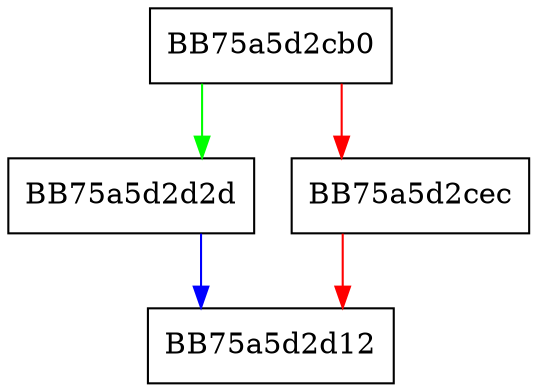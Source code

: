 digraph Read {
  node [shape="box"];
  graph [splines=ortho];
  BB75a5d2cb0 -> BB75a5d2d2d [color="green"];
  BB75a5d2cb0 -> BB75a5d2cec [color="red"];
  BB75a5d2cec -> BB75a5d2d12 [color="red"];
  BB75a5d2d2d -> BB75a5d2d12 [color="blue"];
}